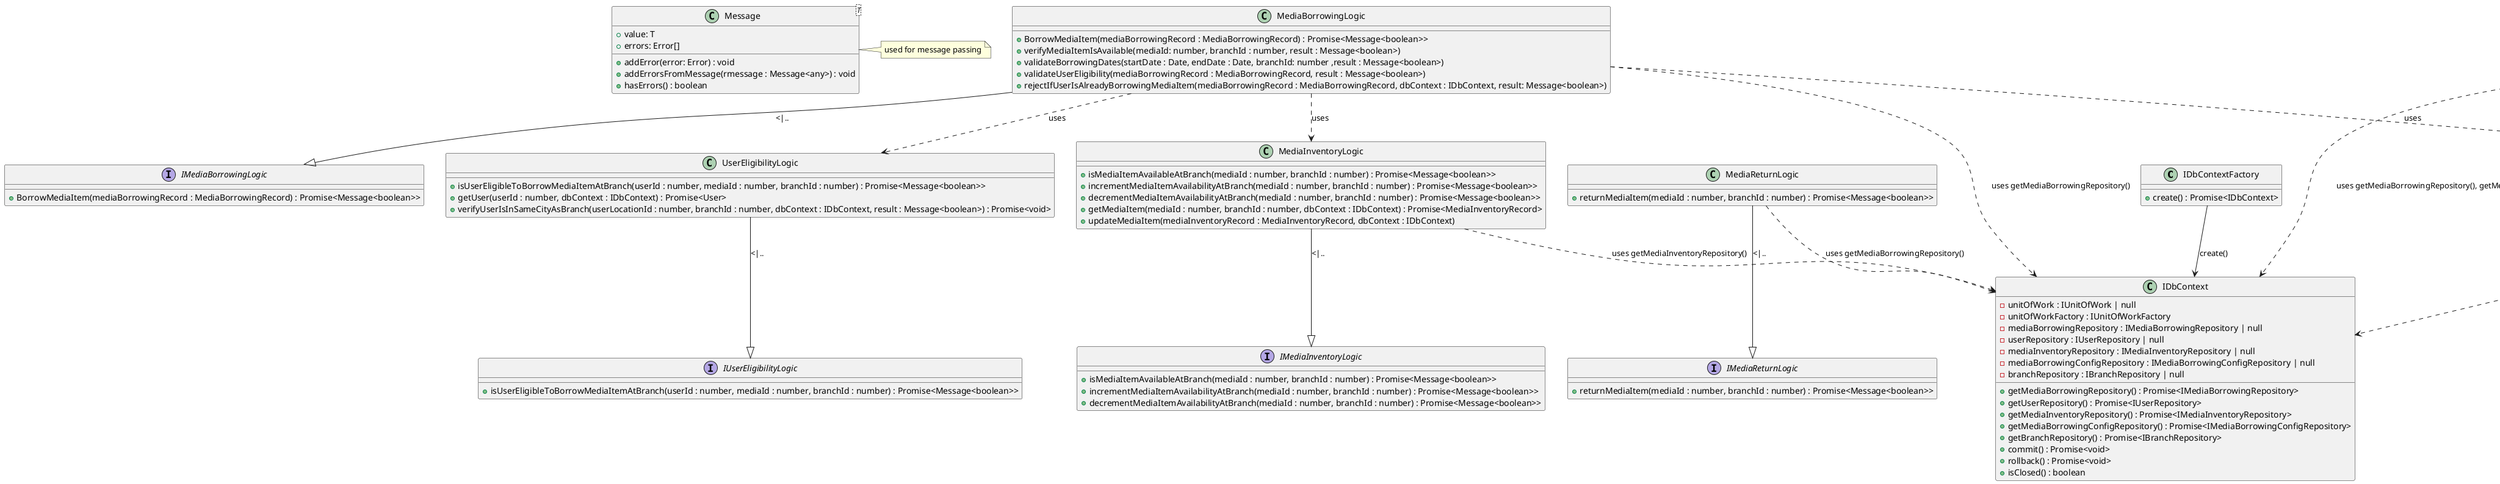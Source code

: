@startuml

class IDbContextFactory {
    +create() : Promise<IDbContext>
}

class IDbContext {
    - unitOfWork : IUnitOfWork | null
    - unitOfWorkFactory : IUnitOfWorkFactory
    - mediaBorrowingRepository : IMediaBorrowingRepository | null
    - userRepository : IUserRepository | null
    - mediaInventoryRepository : IMediaInventoryRepository | null
    - mediaBorrowingConfigRepository : IMediaBorrowingConfigRepository | null
    - branchRepository : IBranchRepository | null
    + getMediaBorrowingRepository() : Promise<IMediaBorrowingRepository>
    + getUserRepository() : Promise<IUserRepository>
    + getMediaInventoryRepository() : Promise<IMediaInventoryRepository>
    + getMediaBorrowingConfigRepository() : Promise<IMediaBorrowingConfigRepository>
    + getBranchRepository() : Promise<IBranchRepository>
    + commit() : Promise<void>
    + rollback() : Promise<void>
    + isClosed() : boolean
}

IDbContextFactory --> IDbContext : create()

interface IMediaBorrowingLogic {
    +BorrowMediaItem(mediaBorrowingRecord : MediaBorrowingRecord) : Promise<Message<boolean>>
}

class MediaBorrowingLogic {
    +BorrowMediaItem(mediaBorrowingRecord : MediaBorrowingRecord) : Promise<Message<boolean>>
    +verifyMediaItemIsAvailable(mediaId: number, branchId : number, result : Message<boolean>)
    +validateBorrowingDates(startDate : Date, endDate : Date, branchId: number ,result : Message<boolean>)
    +validateUserEligibility(mediaBorrowingRecord : MediaBorrowingRecord, result : Message<boolean>)
    +rejectIfUserIsAlreadyBorrowingMediaItem(mediaBorrowingRecord : MediaBorrowingRecord, dbContext : IDbContext, result: Message<boolean>)
}

MediaBorrowingLogic --|> IMediaBorrowingLogic : <|.. 

interface IUserEligibilityLogic {
    +isUserEligibleToBorrowMediaItemAtBranch(userId : number, mediaId : number, branchId : number) : Promise<Message<boolean>>
}

class UserEligibilityLogic {
    +isUserEligibleToBorrowMediaItemAtBranch(userId : number, mediaId : number, branchId : number) : Promise<Message<boolean>>
    +getUser(userId : number, dbContext : IDbContext) : Promise<User>
    +verifyUserIsInSameCityAsBranch(userLocationId : number, branchId : number, dbContext : IDbContext, result : Message<boolean>) : Promise<void>
}

UserEligibilityLogic --|> IUserEligibilityLogic : <|.. 
MediaBorrowingLogic ..> UserEligibilityLogic : uses

interface IMediaBorrowingDateValidator {
    +validateBorrowingDates(dateValiationRequest : BorrowingDateValidationRequest) : Promise<Message<boolean>>
}

class MediaBorrowingDateValidator {
    +validateBorrowingDates(borrowingDateValidationRequest : BorrowingDateValidationRequest) : Promise<Message<boolean>>
    +validateDateRangeAgainstMinimumBorrowingDuration(startDate : Date, endDate : Date, result : Message<boolean>)
    +validateDateRangeAgainstBranchOpeningHours(startDate : Date, endDate : Date, branchId : number, dbContext : IDbContext, result : Message<boolean>)
    +validateBorrowingDurationAgainstMaximum(borrowingDateValidationRequest : BorrowingDateValidationRequest, dbContext : IDbContext, result : Message<boolean>)
}

MediaBorrowingDateValidator --|> IMediaBorrowingDateValidator : <|.. 
MediaBorrowingLogic ..> MediaBorrowingDateValidator : uses

interface IMediaInventoryLogic {
    +isMediaItemAvailableAtBranch(mediaId : number, branchId : number) : Promise<Message<boolean>>
    +incrementMediaItemAvailabilityAtBranch(mediaId : number, branchId : number) : Promise<Message<boolean>>
    +decrementMediaItemAvailabilityAtBranch(mediaId : number, branchId : number) : Promise<Message<boolean>>
}

class MediaInventoryLogic {
    +isMediaItemAvailableAtBranch(mediaId : number, branchId : number) : Promise<Message<boolean>>
    +incrementMediaItemAvailabilityAtBranch(mediaId : number, branchId : number) : Promise<Message<boolean>>
    +decrementMediaItemAvailabilityAtBranch(mediaId : number, branchId : number) : Promise<Message<boolean>>
    +getMediaItem(mediaId : number, branchId : number, dbContext : IDbContext) : Promise<MediaInventoryRecord>
    +updateMediaItem(mediaInventoryRecord : MediaInventoryRecord, dbContext : IDbContext)
}

MediaInventoryLogic --|> IMediaInventoryLogic : <|.. 
MediaBorrowingLogic ..> MediaInventoryLogic : uses

interface IMediaReturnLogic {
    +returnMediaItem(mediaId : number, branchId : number) : Promise<Message<boolean>>
}

class MediaReturnLogic {
    +returnMediaItem(mediaId : number, branchId : number) : Promise<Message<boolean>>
}

MediaReturnLogic --|> IMediaReturnLogic : <|.. 

interface IMediaRenewalLogic {
    +renewMediaItem(mediaRenewalRequest : MediaRenewalRequest) : Promise<Message<boolean>>
}

class MediaRenewalLogic {
    +renewMediaItem(mediaRenewalRequest : MediaRenewalRequest) : Promise<Message<boolean>>
    +verifyRenewalLimitIsNotExceeded(renewals : number, branchId : number, dbContext : IDbContext, result : Message<boolean>)
    +validateRenewedEndDate(borrowingDateValidationRequest : BorrowingDateValidationRequest, result : Message<boolean>)
}

MediaRenewalLogic --|> IMediaRenewalLogic : <|.. 
MediaRenewalLogic ..> MediaBorrowingDateValidator : uses

MediaBorrowingLogic ..> IDbContext : uses getMediaBorrowingRepository()
MediaBorrowingDateValidator ..> IDbContext : uses getMediaBorrowingConfigRepository()
MediaRenewalLogic ..> IDbContext : uses getMediaBorrowingRepository(), getMediaBorrowingConfigRepository()
MediaReturnLogic ..> IDbContext : uses getMediaBorrowingRepository()
MediaInventoryLogic ..> IDbContext : uses getMediaInventoryRepository()

class Message<T> {
    +value: T
    +errors: Error[]
    +addError(error: Error) : void
    +addErrorsFromMessage(rmessage : Message<any>) : void
    +hasErrors() : boolean
}

note right of Message
    used for message passing
end note

@enduml
